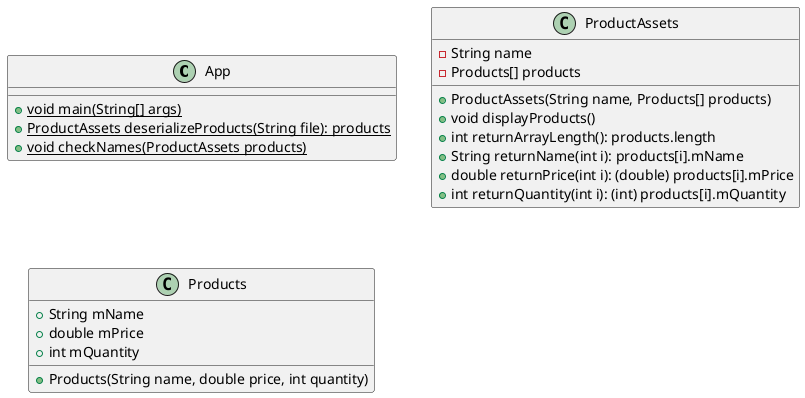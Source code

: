 @startuml

class App {
    +{static} void main(String[] args)
    +{static} ProductAssets deserializeProducts(String file): products
    +{static} void checkNames(ProductAssets products)
}
class ProductAssets {
    -String name
    -Products[] products
    +ProductAssets(String name, Products[] products)
    +void displayProducts()
    +int returnArrayLength(): products.length
    +String returnName(int i): products[i].mName
    +double returnPrice(int i): (double) products[i].mPrice
    +int returnQuantity(int i): (int) products[i].mQuantity
}
class Products {
    +String mName
    +double mPrice
    +int mQuantity
    +Products(String name, double price, int quantity)

}

@enduml